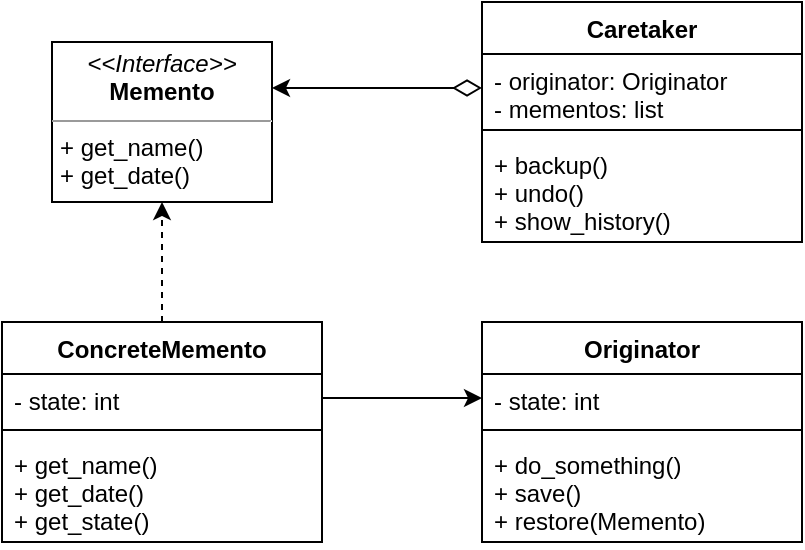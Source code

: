 <mxfile version="14.6.13" type="device"><diagram id="Xx6WHkbZ90wGw88ztGpZ" name="Page-1"><mxGraphModel dx="824" dy="956" grid="1" gridSize="10" guides="1" tooltips="1" connect="1" arrows="1" fold="1" page="1" pageScale="1" pageWidth="827" pageHeight="1169" math="0" shadow="0"><root><mxCell id="0"/><mxCell id="1" parent="0"/><mxCell id="hlbYt0CpxBl905jt_Tql-21" value="&lt;p style=&quot;margin: 0px ; margin-top: 4px ; text-align: center&quot;&gt;&lt;i&gt;&amp;lt;&amp;lt;Interface&amp;gt;&amp;gt;&lt;/i&gt;&lt;br&gt;&lt;b&gt;Memento&lt;/b&gt;&lt;/p&gt;&lt;hr size=&quot;1&quot;&gt;&lt;p style=&quot;margin: 0px ; margin-left: 4px&quot;&gt;&lt;span style=&quot;text-align: center&quot;&gt;+ get_name()&lt;/span&gt;&lt;/p&gt;&lt;p style=&quot;margin: 0px ; margin-left: 4px&quot;&gt;&lt;span style=&quot;text-align: center&quot;&gt;+ get_date()&lt;/span&gt;&lt;/p&gt;" style="verticalAlign=top;align=left;overflow=fill;fontSize=12;fontFamily=Helvetica;html=1;" parent="1" vertex="1"><mxGeometry x="85" y="210" width="110" height="80" as="geometry"/></mxCell><mxCell id="ks3CkT2QT0QB428eQI0D-1" value="Originator" style="swimlane;fontStyle=1;align=center;verticalAlign=top;childLayout=stackLayout;horizontal=1;startSize=26;horizontalStack=0;resizeParent=1;resizeParentMax=0;resizeLast=0;collapsible=1;marginBottom=0;" parent="1" vertex="1"><mxGeometry x="300" y="350" width="160" height="110" as="geometry"/></mxCell><mxCell id="ks3CkT2QT0QB428eQI0D-2" value="- state: int" style="text;strokeColor=none;fillColor=none;align=left;verticalAlign=top;spacingLeft=4;spacingRight=4;overflow=hidden;rotatable=0;points=[[0,0.5],[1,0.5]];portConstraint=eastwest;" parent="ks3CkT2QT0QB428eQI0D-1" vertex="1"><mxGeometry y="26" width="160" height="24" as="geometry"/></mxCell><mxCell id="ks3CkT2QT0QB428eQI0D-3" value="" style="line;strokeWidth=1;fillColor=none;align=left;verticalAlign=middle;spacingTop=-1;spacingLeft=3;spacingRight=3;rotatable=0;labelPosition=right;points=[];portConstraint=eastwest;" parent="ks3CkT2QT0QB428eQI0D-1" vertex="1"><mxGeometry y="50" width="160" height="8" as="geometry"/></mxCell><mxCell id="ks3CkT2QT0QB428eQI0D-4" value="+ do_something()&#10;+ save()&#10;+ restore(Memento)" style="text;strokeColor=none;fillColor=none;align=left;verticalAlign=top;spacingLeft=4;spacingRight=4;overflow=hidden;rotatable=0;points=[[0,0.5],[1,0.5]];portConstraint=eastwest;" parent="ks3CkT2QT0QB428eQI0D-1" vertex="1"><mxGeometry y="58" width="160" height="52" as="geometry"/></mxCell><mxCell id="fmfC0u1KEWnrbznv4nRD-9" style="edgeStyle=orthogonalEdgeStyle;rounded=0;orthogonalLoop=1;jettySize=auto;html=1;exitX=0.5;exitY=0;exitDx=0;exitDy=0;entryX=0.5;entryY=1;entryDx=0;entryDy=0;dashed=1;" edge="1" parent="1" source="fmfC0u1KEWnrbznv4nRD-1" target="hlbYt0CpxBl905jt_Tql-21"><mxGeometry relative="1" as="geometry"/></mxCell><mxCell id="fmfC0u1KEWnrbznv4nRD-1" value="ConcreteMemento" style="swimlane;fontStyle=1;align=center;verticalAlign=top;childLayout=stackLayout;horizontal=1;startSize=26;horizontalStack=0;resizeParent=1;resizeParentMax=0;resizeLast=0;collapsible=1;marginBottom=0;" vertex="1" parent="1"><mxGeometry x="60" y="350" width="160" height="110" as="geometry"/></mxCell><mxCell id="fmfC0u1KEWnrbznv4nRD-2" value="- state: int" style="text;strokeColor=none;fillColor=none;align=left;verticalAlign=top;spacingLeft=4;spacingRight=4;overflow=hidden;rotatable=0;points=[[0,0.5],[1,0.5]];portConstraint=eastwest;" vertex="1" parent="fmfC0u1KEWnrbznv4nRD-1"><mxGeometry y="26" width="160" height="24" as="geometry"/></mxCell><mxCell id="fmfC0u1KEWnrbznv4nRD-3" value="" style="line;strokeWidth=1;fillColor=none;align=left;verticalAlign=middle;spacingTop=-1;spacingLeft=3;spacingRight=3;rotatable=0;labelPosition=right;points=[];portConstraint=eastwest;" vertex="1" parent="fmfC0u1KEWnrbznv4nRD-1"><mxGeometry y="50" width="160" height="8" as="geometry"/></mxCell><mxCell id="fmfC0u1KEWnrbznv4nRD-4" value="+ get_name()&#10;+ get_date()&#10;+ get_state()" style="text;strokeColor=none;fillColor=none;align=left;verticalAlign=top;spacingLeft=4;spacingRight=4;overflow=hidden;rotatable=0;points=[[0,0.5],[1,0.5]];portConstraint=eastwest;" vertex="1" parent="fmfC0u1KEWnrbznv4nRD-1"><mxGeometry y="58" width="160" height="52" as="geometry"/></mxCell><mxCell id="fmfC0u1KEWnrbznv4nRD-5" value="Caretaker" style="swimlane;fontStyle=1;align=center;verticalAlign=top;childLayout=stackLayout;horizontal=1;startSize=26;horizontalStack=0;resizeParent=1;resizeParentMax=0;resizeLast=0;collapsible=1;marginBottom=0;" vertex="1" parent="1"><mxGeometry x="300" y="190" width="160" height="120" as="geometry"/></mxCell><mxCell id="fmfC0u1KEWnrbznv4nRD-6" value="- originator: Originator&#10;- mementos: list" style="text;strokeColor=none;fillColor=none;align=left;verticalAlign=top;spacingLeft=4;spacingRight=4;overflow=hidden;rotatable=0;points=[[0,0.5],[1,0.5]];portConstraint=eastwest;" vertex="1" parent="fmfC0u1KEWnrbznv4nRD-5"><mxGeometry y="26" width="160" height="34" as="geometry"/></mxCell><mxCell id="fmfC0u1KEWnrbznv4nRD-7" value="" style="line;strokeWidth=1;fillColor=none;align=left;verticalAlign=middle;spacingTop=-1;spacingLeft=3;spacingRight=3;rotatable=0;labelPosition=right;points=[];portConstraint=eastwest;" vertex="1" parent="fmfC0u1KEWnrbznv4nRD-5"><mxGeometry y="60" width="160" height="8" as="geometry"/></mxCell><mxCell id="fmfC0u1KEWnrbznv4nRD-8" value="+ backup()&#10;+ undo()&#10;+ show_history()" style="text;strokeColor=none;fillColor=none;align=left;verticalAlign=top;spacingLeft=4;spacingRight=4;overflow=hidden;rotatable=0;points=[[0,0.5],[1,0.5]];portConstraint=eastwest;" vertex="1" parent="fmfC0u1KEWnrbznv4nRD-5"><mxGeometry y="68" width="160" height="52" as="geometry"/></mxCell><mxCell id="fmfC0u1KEWnrbznv4nRD-10" style="edgeStyle=orthogonalEdgeStyle;rounded=0;orthogonalLoop=1;jettySize=auto;html=1;exitX=1;exitY=0.5;exitDx=0;exitDy=0;entryX=0;entryY=0.5;entryDx=0;entryDy=0;" edge="1" parent="1" source="fmfC0u1KEWnrbznv4nRD-2" target="ks3CkT2QT0QB428eQI0D-2"><mxGeometry relative="1" as="geometry"/></mxCell><mxCell id="fmfC0u1KEWnrbznv4nRD-11" style="edgeStyle=orthogonalEdgeStyle;rounded=0;orthogonalLoop=1;jettySize=auto;html=1;exitX=0;exitY=0.5;exitDx=0;exitDy=0;entryX=1;entryY=0.5;entryDx=0;entryDy=0;startArrow=diamondThin;startFill=0;startSize=12;" edge="1" parent="1" source="fmfC0u1KEWnrbznv4nRD-6"><mxGeometry relative="1" as="geometry"><mxPoint x="195.0" y="233.0" as="targetPoint"/></mxGeometry></mxCell></root></mxGraphModel></diagram></mxfile>